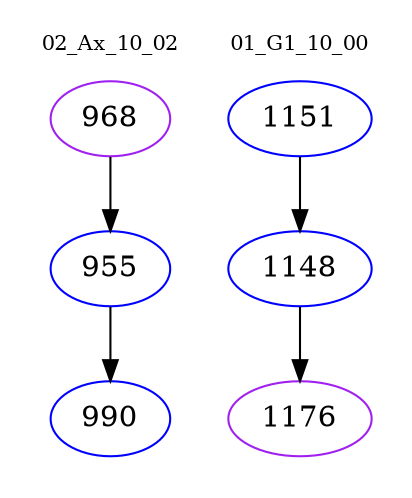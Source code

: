 digraph{
subgraph cluster_0 {
color = white
label = "02_Ax_10_02";
fontsize=10;
T0_968 [label="968", color="purple"]
T0_968 -> T0_955 [color="black"]
T0_955 [label="955", color="blue"]
T0_955 -> T0_990 [color="black"]
T0_990 [label="990", color="blue"]
}
subgraph cluster_1 {
color = white
label = "01_G1_10_00";
fontsize=10;
T1_1151 [label="1151", color="blue"]
T1_1151 -> T1_1148 [color="black"]
T1_1148 [label="1148", color="blue"]
T1_1148 -> T1_1176 [color="black"]
T1_1176 [label="1176", color="purple"]
}
}

